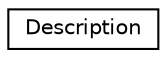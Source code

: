digraph "Graphical Class Hierarchy"
{
 // INTERACTIVE_SVG=YES
 // LATEX_PDF_SIZE
  edge [fontname="Helvetica",fontsize="10",labelfontname="Helvetica",labelfontsize="10"];
  node [fontname="Helvetica",fontsize="10",shape=record];
  rankdir="LR";
  Node0 [label="Description",height=0.2,width=0.4,color="black", fillcolor="white", style="filled",URL="$class_description.html",tooltip="Interface for objects which can describe themselves."];
}
